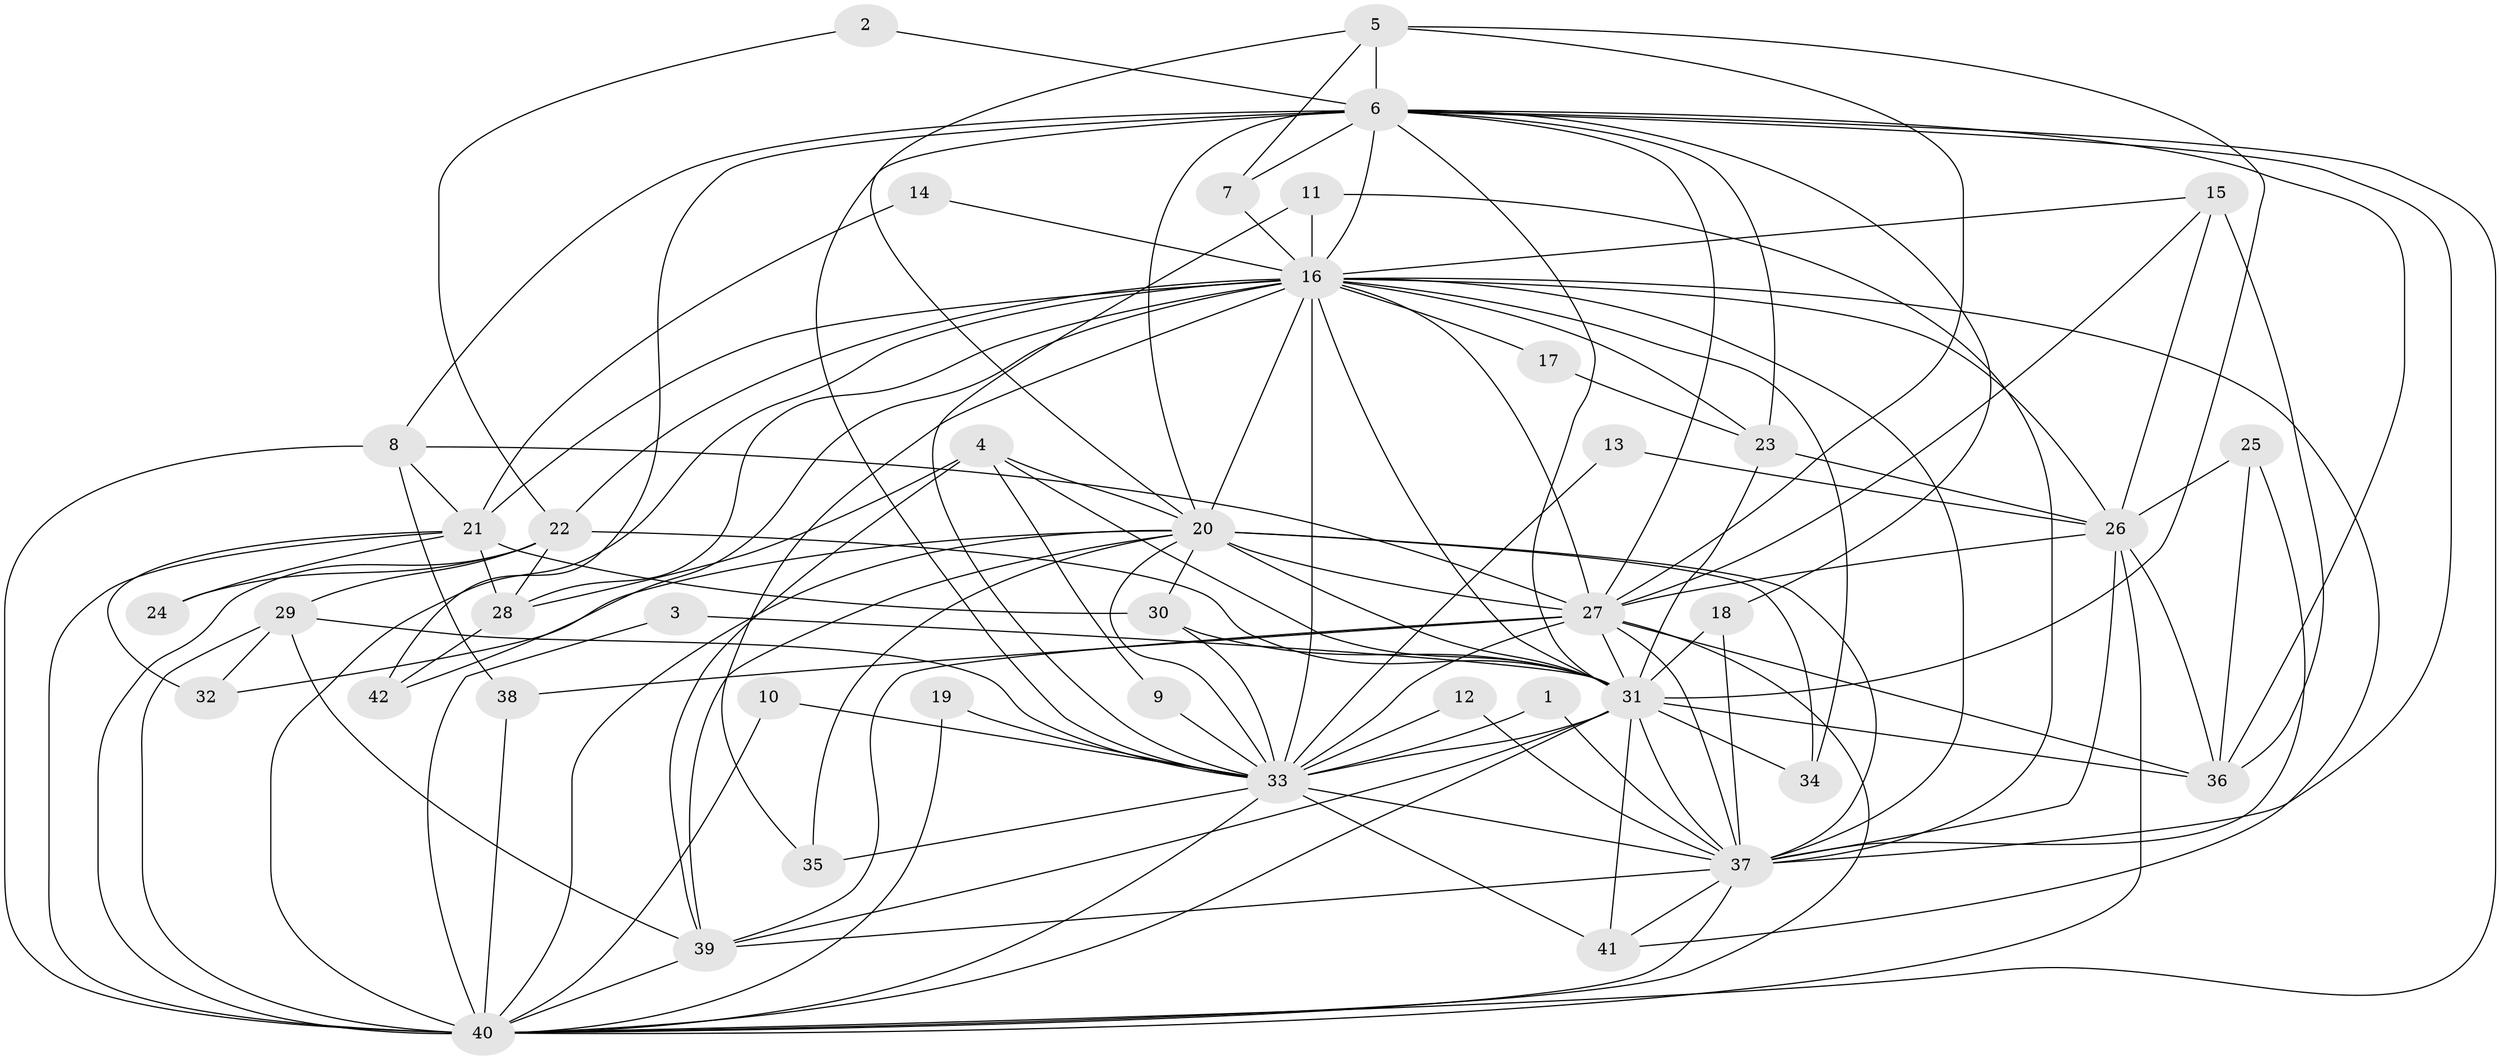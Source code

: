 // original degree distribution, {21: 0.009708737864077669, 27: 0.009708737864077669, 19: 0.009708737864077669, 16: 0.009708737864077669, 24: 0.009708737864077669, 20: 0.019417475728155338, 23: 0.009708737864077669, 22: 0.009708737864077669, 12: 0.009708737864077669, 2: 0.5728155339805825, 8: 0.009708737864077669, 9: 0.019417475728155338, 3: 0.1941747572815534, 4: 0.02912621359223301, 5: 0.05825242718446602, 6: 0.019417475728155338}
// Generated by graph-tools (version 1.1) at 2025/36/03/04/25 23:36:27]
// undirected, 42 vertices, 130 edges
graph export_dot {
  node [color=gray90,style=filled];
  1;
  2;
  3;
  4;
  5;
  6;
  7;
  8;
  9;
  10;
  11;
  12;
  13;
  14;
  15;
  16;
  17;
  18;
  19;
  20;
  21;
  22;
  23;
  24;
  25;
  26;
  27;
  28;
  29;
  30;
  31;
  32;
  33;
  34;
  35;
  36;
  37;
  38;
  39;
  40;
  41;
  42;
  1 -- 33 [weight=1.0];
  1 -- 37 [weight=1.0];
  2 -- 6 [weight=1.0];
  2 -- 22 [weight=1.0];
  3 -- 31 [weight=1.0];
  3 -- 40 [weight=1.0];
  4 -- 9 [weight=1.0];
  4 -- 20 [weight=2.0];
  4 -- 28 [weight=1.0];
  4 -- 31 [weight=1.0];
  4 -- 39 [weight=1.0];
  5 -- 6 [weight=1.0];
  5 -- 7 [weight=1.0];
  5 -- 20 [weight=1.0];
  5 -- 27 [weight=1.0];
  5 -- 31 [weight=1.0];
  6 -- 7 [weight=1.0];
  6 -- 8 [weight=1.0];
  6 -- 16 [weight=4.0];
  6 -- 18 [weight=1.0];
  6 -- 20 [weight=1.0];
  6 -- 23 [weight=1.0];
  6 -- 27 [weight=1.0];
  6 -- 31 [weight=1.0];
  6 -- 33 [weight=2.0];
  6 -- 36 [weight=1.0];
  6 -- 37 [weight=1.0];
  6 -- 40 [weight=1.0];
  6 -- 42 [weight=1.0];
  7 -- 16 [weight=1.0];
  8 -- 21 [weight=1.0];
  8 -- 27 [weight=1.0];
  8 -- 38 [weight=1.0];
  8 -- 40 [weight=2.0];
  9 -- 33 [weight=2.0];
  10 -- 33 [weight=1.0];
  10 -- 40 [weight=1.0];
  11 -- 16 [weight=2.0];
  11 -- 33 [weight=1.0];
  11 -- 37 [weight=1.0];
  12 -- 33 [weight=1.0];
  12 -- 37 [weight=1.0];
  13 -- 26 [weight=1.0];
  13 -- 33 [weight=1.0];
  14 -- 16 [weight=2.0];
  14 -- 21 [weight=1.0];
  15 -- 16 [weight=1.0];
  15 -- 26 [weight=1.0];
  15 -- 27 [weight=1.0];
  15 -- 36 [weight=1.0];
  16 -- 17 [weight=1.0];
  16 -- 20 [weight=5.0];
  16 -- 21 [weight=2.0];
  16 -- 22 [weight=1.0];
  16 -- 23 [weight=1.0];
  16 -- 26 [weight=1.0];
  16 -- 27 [weight=3.0];
  16 -- 28 [weight=1.0];
  16 -- 31 [weight=4.0];
  16 -- 33 [weight=3.0];
  16 -- 34 [weight=1.0];
  16 -- 35 [weight=1.0];
  16 -- 37 [weight=4.0];
  16 -- 40 [weight=5.0];
  16 -- 41 [weight=1.0];
  16 -- 42 [weight=1.0];
  17 -- 23 [weight=1.0];
  18 -- 31 [weight=1.0];
  18 -- 37 [weight=1.0];
  19 -- 33 [weight=1.0];
  19 -- 40 [weight=1.0];
  20 -- 27 [weight=1.0];
  20 -- 30 [weight=2.0];
  20 -- 31 [weight=1.0];
  20 -- 32 [weight=1.0];
  20 -- 33 [weight=1.0];
  20 -- 34 [weight=2.0];
  20 -- 35 [weight=1.0];
  20 -- 37 [weight=2.0];
  20 -- 39 [weight=1.0];
  20 -- 40 [weight=1.0];
  21 -- 24 [weight=1.0];
  21 -- 28 [weight=1.0];
  21 -- 30 [weight=1.0];
  21 -- 32 [weight=1.0];
  21 -- 40 [weight=1.0];
  22 -- 24 [weight=1.0];
  22 -- 28 [weight=1.0];
  22 -- 29 [weight=1.0];
  22 -- 31 [weight=2.0];
  22 -- 40 [weight=1.0];
  23 -- 26 [weight=1.0];
  23 -- 31 [weight=1.0];
  25 -- 26 [weight=1.0];
  25 -- 36 [weight=1.0];
  25 -- 37 [weight=1.0];
  26 -- 27 [weight=1.0];
  26 -- 36 [weight=1.0];
  26 -- 37 [weight=1.0];
  26 -- 40 [weight=1.0];
  27 -- 31 [weight=1.0];
  27 -- 33 [weight=1.0];
  27 -- 36 [weight=1.0];
  27 -- 37 [weight=1.0];
  27 -- 38 [weight=1.0];
  27 -- 39 [weight=1.0];
  27 -- 40 [weight=1.0];
  28 -- 42 [weight=1.0];
  29 -- 32 [weight=1.0];
  29 -- 33 [weight=1.0];
  29 -- 39 [weight=1.0];
  29 -- 40 [weight=1.0];
  30 -- 31 [weight=1.0];
  30 -- 33 [weight=1.0];
  31 -- 33 [weight=2.0];
  31 -- 34 [weight=2.0];
  31 -- 36 [weight=1.0];
  31 -- 37 [weight=2.0];
  31 -- 39 [weight=1.0];
  31 -- 40 [weight=2.0];
  31 -- 41 [weight=2.0];
  33 -- 35 [weight=1.0];
  33 -- 37 [weight=2.0];
  33 -- 40 [weight=1.0];
  33 -- 41 [weight=1.0];
  37 -- 39 [weight=1.0];
  37 -- 40 [weight=1.0];
  37 -- 41 [weight=1.0];
  38 -- 40 [weight=1.0];
  39 -- 40 [weight=1.0];
}
